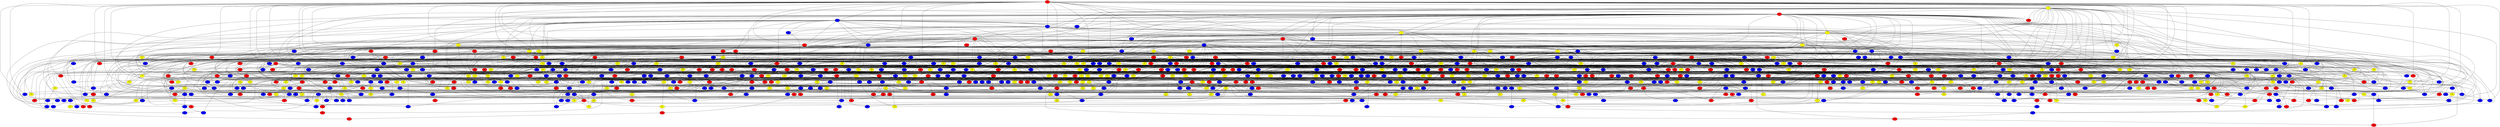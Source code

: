 graph {
0 [style = filled fillcolor = red];
1 [style = filled fillcolor = yellow];
2 [style = filled fillcolor = red];
3 [style = filled fillcolor = blue];
4 [style = filled fillcolor = blue];
5 [style = filled fillcolor = yellow];
6 [style = filled fillcolor = yellow];
7 [style = filled fillcolor = blue];
8 [style = filled fillcolor = red];
9 [style = filled fillcolor = red];
10 [style = filled fillcolor = red];
11 [style = filled fillcolor = blue];
12 [style = filled fillcolor = yellow];
13 [style = filled fillcolor = yellow];
14 [style = filled fillcolor = red];
15 [style = filled fillcolor = blue];
16 [style = filled fillcolor = blue];
17 [style = filled fillcolor = blue];
18 [style = filled fillcolor = yellow];
19 [style = filled fillcolor = yellow];
20 [style = filled fillcolor = red];
21 [style = filled fillcolor = yellow];
22 [style = filled fillcolor = yellow];
23 [style = filled fillcolor = red];
24 [style = filled fillcolor = blue];
25 [style = filled fillcolor = blue];
26 [style = filled fillcolor = red];
27 [style = filled fillcolor = blue];
28 [style = filled fillcolor = yellow];
29 [style = filled fillcolor = blue];
30 [style = filled fillcolor = blue];
31 [style = filled fillcolor = blue];
32 [style = filled fillcolor = red];
33 [style = filled fillcolor = yellow];
34 [style = filled fillcolor = red];
35 [style = filled fillcolor = blue];
36 [style = filled fillcolor = red];
37 [style = filled fillcolor = red];
38 [style = filled fillcolor = yellow];
39 [style = filled fillcolor = blue];
40 [style = filled fillcolor = red];
41 [style = filled fillcolor = blue];
42 [style = filled fillcolor = yellow];
43 [style = filled fillcolor = blue];
44 [style = filled fillcolor = yellow];
45 [style = filled fillcolor = red];
46 [style = filled fillcolor = yellow];
47 [style = filled fillcolor = red];
48 [style = filled fillcolor = blue];
49 [style = filled fillcolor = yellow];
50 [style = filled fillcolor = blue];
51 [style = filled fillcolor = blue];
52 [style = filled fillcolor = red];
53 [style = filled fillcolor = red];
54 [style = filled fillcolor = blue];
55 [style = filled fillcolor = red];
56 [style = filled fillcolor = blue];
57 [style = filled fillcolor = yellow];
58 [style = filled fillcolor = red];
59 [style = filled fillcolor = red];
60 [style = filled fillcolor = blue];
61 [style = filled fillcolor = blue];
62 [style = filled fillcolor = blue];
63 [style = filled fillcolor = red];
64 [style = filled fillcolor = blue];
65 [style = filled fillcolor = blue];
66 [style = filled fillcolor = blue];
67 [style = filled fillcolor = red];
68 [style = filled fillcolor = yellow];
69 [style = filled fillcolor = blue];
70 [style = filled fillcolor = yellow];
71 [style = filled fillcolor = red];
72 [style = filled fillcolor = blue];
73 [style = filled fillcolor = red];
74 [style = filled fillcolor = blue];
75 [style = filled fillcolor = yellow];
76 [style = filled fillcolor = blue];
77 [style = filled fillcolor = red];
78 [style = filled fillcolor = red];
79 [style = filled fillcolor = yellow];
80 [style = filled fillcolor = blue];
81 [style = filled fillcolor = yellow];
82 [style = filled fillcolor = red];
83 [style = filled fillcolor = blue];
84 [style = filled fillcolor = blue];
85 [style = filled fillcolor = yellow];
86 [style = filled fillcolor = blue];
87 [style = filled fillcolor = blue];
88 [style = filled fillcolor = yellow];
89 [style = filled fillcolor = blue];
90 [style = filled fillcolor = blue];
91 [style = filled fillcolor = red];
92 [style = filled fillcolor = blue];
93 [style = filled fillcolor = yellow];
94 [style = filled fillcolor = yellow];
95 [style = filled fillcolor = blue];
96 [style = filled fillcolor = blue];
97 [style = filled fillcolor = red];
98 [style = filled fillcolor = red];
99 [style = filled fillcolor = yellow];
100 [style = filled fillcolor = yellow];
101 [style = filled fillcolor = blue];
102 [style = filled fillcolor = red];
103 [style = filled fillcolor = red];
104 [style = filled fillcolor = blue];
105 [style = filled fillcolor = blue];
106 [style = filled fillcolor = yellow];
107 [style = filled fillcolor = red];
108 [style = filled fillcolor = red];
109 [style = filled fillcolor = yellow];
110 [style = filled fillcolor = yellow];
111 [style = filled fillcolor = red];
112 [style = filled fillcolor = yellow];
113 [style = filled fillcolor = yellow];
114 [style = filled fillcolor = red];
115 [style = filled fillcolor = red];
116 [style = filled fillcolor = blue];
117 [style = filled fillcolor = red];
118 [style = filled fillcolor = yellow];
119 [style = filled fillcolor = blue];
120 [style = filled fillcolor = yellow];
121 [style = filled fillcolor = red];
122 [style = filled fillcolor = yellow];
123 [style = filled fillcolor = red];
124 [style = filled fillcolor = red];
125 [style = filled fillcolor = red];
126 [style = filled fillcolor = red];
127 [style = filled fillcolor = red];
128 [style = filled fillcolor = yellow];
129 [style = filled fillcolor = blue];
130 [style = filled fillcolor = red];
131 [style = filled fillcolor = yellow];
132 [style = filled fillcolor = blue];
133 [style = filled fillcolor = blue];
134 [style = filled fillcolor = yellow];
135 [style = filled fillcolor = blue];
136 [style = filled fillcolor = blue];
137 [style = filled fillcolor = yellow];
138 [style = filled fillcolor = blue];
139 [style = filled fillcolor = yellow];
140 [style = filled fillcolor = blue];
141 [style = filled fillcolor = blue];
142 [style = filled fillcolor = blue];
143 [style = filled fillcolor = blue];
144 [style = filled fillcolor = yellow];
145 [style = filled fillcolor = red];
146 [style = filled fillcolor = blue];
147 [style = filled fillcolor = yellow];
148 [style = filled fillcolor = blue];
149 [style = filled fillcolor = red];
150 [style = filled fillcolor = red];
151 [style = filled fillcolor = yellow];
152 [style = filled fillcolor = yellow];
153 [style = filled fillcolor = red];
154 [style = filled fillcolor = red];
155 [style = filled fillcolor = yellow];
156 [style = filled fillcolor = blue];
157 [style = filled fillcolor = red];
158 [style = filled fillcolor = blue];
159 [style = filled fillcolor = blue];
160 [style = filled fillcolor = blue];
161 [style = filled fillcolor = yellow];
162 [style = filled fillcolor = blue];
163 [style = filled fillcolor = red];
164 [style = filled fillcolor = blue];
165 [style = filled fillcolor = red];
166 [style = filled fillcolor = blue];
167 [style = filled fillcolor = blue];
168 [style = filled fillcolor = blue];
169 [style = filled fillcolor = blue];
170 [style = filled fillcolor = blue];
171 [style = filled fillcolor = yellow];
172 [style = filled fillcolor = red];
173 [style = filled fillcolor = yellow];
174 [style = filled fillcolor = blue];
175 [style = filled fillcolor = blue];
176 [style = filled fillcolor = blue];
177 [style = filled fillcolor = blue];
178 [style = filled fillcolor = blue];
179 [style = filled fillcolor = blue];
180 [style = filled fillcolor = yellow];
181 [style = filled fillcolor = yellow];
182 [style = filled fillcolor = blue];
183 [style = filled fillcolor = yellow];
184 [style = filled fillcolor = blue];
185 [style = filled fillcolor = red];
186 [style = filled fillcolor = blue];
187 [style = filled fillcolor = red];
188 [style = filled fillcolor = blue];
189 [style = filled fillcolor = red];
190 [style = filled fillcolor = yellow];
191 [style = filled fillcolor = blue];
192 [style = filled fillcolor = blue];
193 [style = filled fillcolor = yellow];
194 [style = filled fillcolor = red];
195 [style = filled fillcolor = yellow];
196 [style = filled fillcolor = yellow];
197 [style = filled fillcolor = blue];
198 [style = filled fillcolor = red];
199 [style = filled fillcolor = red];
200 [style = filled fillcolor = blue];
201 [style = filled fillcolor = red];
202 [style = filled fillcolor = blue];
203 [style = filled fillcolor = yellow];
204 [style = filled fillcolor = red];
205 [style = filled fillcolor = red];
206 [style = filled fillcolor = yellow];
207 [style = filled fillcolor = blue];
208 [style = filled fillcolor = blue];
209 [style = filled fillcolor = yellow];
210 [style = filled fillcolor = blue];
211 [style = filled fillcolor = red];
212 [style = filled fillcolor = red];
213 [style = filled fillcolor = yellow];
214 [style = filled fillcolor = blue];
215 [style = filled fillcolor = yellow];
216 [style = filled fillcolor = blue];
217 [style = filled fillcolor = red];
218 [style = filled fillcolor = blue];
219 [style = filled fillcolor = blue];
220 [style = filled fillcolor = yellow];
221 [style = filled fillcolor = yellow];
222 [style = filled fillcolor = yellow];
223 [style = filled fillcolor = blue];
224 [style = filled fillcolor = blue];
225 [style = filled fillcolor = red];
226 [style = filled fillcolor = blue];
227 [style = filled fillcolor = red];
228 [style = filled fillcolor = blue];
229 [style = filled fillcolor = red];
230 [style = filled fillcolor = yellow];
231 [style = filled fillcolor = yellow];
232 [style = filled fillcolor = blue];
233 [style = filled fillcolor = yellow];
234 [style = filled fillcolor = red];
235 [style = filled fillcolor = red];
236 [style = filled fillcolor = blue];
237 [style = filled fillcolor = yellow];
238 [style = filled fillcolor = blue];
239 [style = filled fillcolor = red];
240 [style = filled fillcolor = red];
241 [style = filled fillcolor = red];
242 [style = filled fillcolor = yellow];
243 [style = filled fillcolor = yellow];
244 [style = filled fillcolor = red];
245 [style = filled fillcolor = blue];
246 [style = filled fillcolor = red];
247 [style = filled fillcolor = yellow];
248 [style = filled fillcolor = yellow];
249 [style = filled fillcolor = red];
250 [style = filled fillcolor = yellow];
251 [style = filled fillcolor = red];
252 [style = filled fillcolor = red];
253 [style = filled fillcolor = blue];
254 [style = filled fillcolor = red];
255 [style = filled fillcolor = blue];
256 [style = filled fillcolor = blue];
257 [style = filled fillcolor = yellow];
258 [style = filled fillcolor = blue];
259 [style = filled fillcolor = blue];
260 [style = filled fillcolor = red];
261 [style = filled fillcolor = yellow];
262 [style = filled fillcolor = blue];
263 [style = filled fillcolor = yellow];
264 [style = filled fillcolor = blue];
265 [style = filled fillcolor = blue];
266 [style = filled fillcolor = red];
267 [style = filled fillcolor = blue];
268 [style = filled fillcolor = blue];
269 [style = filled fillcolor = blue];
270 [style = filled fillcolor = blue];
271 [style = filled fillcolor = blue];
272 [style = filled fillcolor = blue];
273 [style = filled fillcolor = blue];
274 [style = filled fillcolor = blue];
275 [style = filled fillcolor = blue];
276 [style = filled fillcolor = blue];
277 [style = filled fillcolor = red];
278 [style = filled fillcolor = red];
279 [style = filled fillcolor = blue];
280 [style = filled fillcolor = yellow];
281 [style = filled fillcolor = blue];
282 [style = filled fillcolor = red];
283 [style = filled fillcolor = yellow];
284 [style = filled fillcolor = yellow];
285 [style = filled fillcolor = red];
286 [style = filled fillcolor = blue];
287 [style = filled fillcolor = red];
288 [style = filled fillcolor = yellow];
289 [style = filled fillcolor = yellow];
290 [style = filled fillcolor = blue];
291 [style = filled fillcolor = blue];
292 [style = filled fillcolor = yellow];
293 [style = filled fillcolor = blue];
294 [style = filled fillcolor = yellow];
295 [style = filled fillcolor = blue];
296 [style = filled fillcolor = blue];
297 [style = filled fillcolor = blue];
298 [style = filled fillcolor = red];
299 [style = filled fillcolor = red];
300 [style = filled fillcolor = yellow];
301 [style = filled fillcolor = blue];
302 [style = filled fillcolor = yellow];
303 [style = filled fillcolor = red];
304 [style = filled fillcolor = red];
305 [style = filled fillcolor = red];
306 [style = filled fillcolor = yellow];
307 [style = filled fillcolor = yellow];
308 [style = filled fillcolor = red];
309 [style = filled fillcolor = blue];
310 [style = filled fillcolor = blue];
311 [style = filled fillcolor = red];
312 [style = filled fillcolor = yellow];
313 [style = filled fillcolor = blue];
314 [style = filled fillcolor = yellow];
315 [style = filled fillcolor = blue];
316 [style = filled fillcolor = blue];
317 [style = filled fillcolor = blue];
318 [style = filled fillcolor = blue];
319 [style = filled fillcolor = blue];
320 [style = filled fillcolor = blue];
321 [style = filled fillcolor = blue];
322 [style = filled fillcolor = red];
323 [style = filled fillcolor = yellow];
324 [style = filled fillcolor = yellow];
325 [style = filled fillcolor = red];
326 [style = filled fillcolor = red];
327 [style = filled fillcolor = yellow];
328 [style = filled fillcolor = blue];
329 [style = filled fillcolor = red];
330 [style = filled fillcolor = blue];
331 [style = filled fillcolor = blue];
332 [style = filled fillcolor = blue];
333 [style = filled fillcolor = red];
334 [style = filled fillcolor = blue];
335 [style = filled fillcolor = red];
336 [style = filled fillcolor = yellow];
337 [style = filled fillcolor = blue];
338 [style = filled fillcolor = red];
339 [style = filled fillcolor = blue];
340 [style = filled fillcolor = red];
341 [style = filled fillcolor = blue];
342 [style = filled fillcolor = red];
343 [style = filled fillcolor = blue];
344 [style = filled fillcolor = red];
345 [style = filled fillcolor = blue];
346 [style = filled fillcolor = yellow];
347 [style = filled fillcolor = red];
348 [style = filled fillcolor = blue];
349 [style = filled fillcolor = red];
350 [style = filled fillcolor = yellow];
351 [style = filled fillcolor = blue];
352 [style = filled fillcolor = yellow];
353 [style = filled fillcolor = blue];
354 [style = filled fillcolor = blue];
355 [style = filled fillcolor = blue];
356 [style = filled fillcolor = blue];
357 [style = filled fillcolor = yellow];
358 [style = filled fillcolor = blue];
359 [style = filled fillcolor = yellow];
360 [style = filled fillcolor = blue];
361 [style = filled fillcolor = yellow];
362 [style = filled fillcolor = blue];
363 [style = filled fillcolor = blue];
364 [style = filled fillcolor = blue];
365 [style = filled fillcolor = blue];
366 [style = filled fillcolor = blue];
367 [style = filled fillcolor = blue];
368 [style = filled fillcolor = yellow];
369 [style = filled fillcolor = yellow];
370 [style = filled fillcolor = blue];
371 [style = filled fillcolor = blue];
372 [style = filled fillcolor = yellow];
373 [style = filled fillcolor = blue];
374 [style = filled fillcolor = blue];
375 [style = filled fillcolor = yellow];
376 [style = filled fillcolor = blue];
377 [style = filled fillcolor = blue];
378 [style = filled fillcolor = blue];
379 [style = filled fillcolor = blue];
380 [style = filled fillcolor = red];
381 [style = filled fillcolor = blue];
382 [style = filled fillcolor = blue];
383 [style = filled fillcolor = yellow];
384 [style = filled fillcolor = yellow];
385 [style = filled fillcolor = red];
386 [style = filled fillcolor = blue];
387 [style = filled fillcolor = yellow];
388 [style = filled fillcolor = blue];
389 [style = filled fillcolor = blue];
390 [style = filled fillcolor = red];
391 [style = filled fillcolor = blue];
392 [style = filled fillcolor = yellow];
393 [style = filled fillcolor = blue];
394 [style = filled fillcolor = yellow];
395 [style = filled fillcolor = red];
396 [style = filled fillcolor = yellow];
397 [style = filled fillcolor = yellow];
398 [style = filled fillcolor = yellow];
399 [style = filled fillcolor = yellow];
400 [style = filled fillcolor = blue];
401 [style = filled fillcolor = blue];
402 [style = filled fillcolor = blue];
403 [style = filled fillcolor = yellow];
404 [style = filled fillcolor = yellow];
405 [style = filled fillcolor = blue];
406 [style = filled fillcolor = blue];
407 [style = filled fillcolor = yellow];
408 [style = filled fillcolor = red];
409 [style = filled fillcolor = blue];
410 [style = filled fillcolor = blue];
411 [style = filled fillcolor = blue];
412 [style = filled fillcolor = blue];
413 [style = filled fillcolor = yellow];
414 [style = filled fillcolor = yellow];
415 [style = filled fillcolor = blue];
416 [style = filled fillcolor = yellow];
417 [style = filled fillcolor = red];
418 [style = filled fillcolor = red];
419 [style = filled fillcolor = yellow];
420 [style = filled fillcolor = yellow];
421 [style = filled fillcolor = blue];
422 [style = filled fillcolor = red];
423 [style = filled fillcolor = yellow];
424 [style = filled fillcolor = blue];
425 [style = filled fillcolor = blue];
426 [style = filled fillcolor = red];
427 [style = filled fillcolor = red];
428 [style = filled fillcolor = yellow];
429 [style = filled fillcolor = yellow];
430 [style = filled fillcolor = red];
431 [style = filled fillcolor = red];
432 [style = filled fillcolor = blue];
433 [style = filled fillcolor = yellow];
434 [style = filled fillcolor = blue];
435 [style = filled fillcolor = yellow];
436 [style = filled fillcolor = yellow];
437 [style = filled fillcolor = blue];
438 [style = filled fillcolor = blue];
439 [style = filled fillcolor = blue];
440 [style = filled fillcolor = blue];
441 [style = filled fillcolor = red];
442 [style = filled fillcolor = blue];
443 [style = filled fillcolor = red];
444 [style = filled fillcolor = blue];
445 [style = filled fillcolor = blue];
446 [style = filled fillcolor = red];
447 [style = filled fillcolor = blue];
448 [style = filled fillcolor = blue];
449 [style = filled fillcolor = yellow];
450 [style = filled fillcolor = blue];
451 [style = filled fillcolor = red];
452 [style = filled fillcolor = blue];
453 [style = filled fillcolor = yellow];
454 [style = filled fillcolor = blue];
455 [style = filled fillcolor = blue];
456 [style = filled fillcolor = blue];
457 [style = filled fillcolor = yellow];
458 [style = filled fillcolor = yellow];
459 [style = filled fillcolor = blue];
460 [style = filled fillcolor = yellow];
461 [style = filled fillcolor = blue];
462 [style = filled fillcolor = blue];
463 [style = filled fillcolor = red];
464 [style = filled fillcolor = blue];
465 [style = filled fillcolor = blue];
466 [style = filled fillcolor = blue];
467 [style = filled fillcolor = blue];
468 [style = filled fillcolor = blue];
469 [style = filled fillcolor = blue];
470 [style = filled fillcolor = red];
471 [style = filled fillcolor = yellow];
472 [style = filled fillcolor = blue];
473 [style = filled fillcolor = yellow];
474 [style = filled fillcolor = blue];
475 [style = filled fillcolor = red];
476 [style = filled fillcolor = red];
477 [style = filled fillcolor = blue];
478 [style = filled fillcolor = yellow];
479 [style = filled fillcolor = red];
480 [style = filled fillcolor = red];
481 [style = filled fillcolor = red];
482 [style = filled fillcolor = blue];
483 [style = filled fillcolor = blue];
484 [style = filled fillcolor = blue];
485 [style = filled fillcolor = red];
486 [style = filled fillcolor = blue];
487 [style = filled fillcolor = red];
488 [style = filled fillcolor = blue];
489 [style = filled fillcolor = blue];
490 [style = filled fillcolor = red];
491 [style = filled fillcolor = yellow];
492 [style = filled fillcolor = blue];
493 [style = filled fillcolor = yellow];
494 [style = filled fillcolor = yellow];
495 [style = filled fillcolor = blue];
496 [style = filled fillcolor = yellow];
497 [style = filled fillcolor = blue];
498 [style = filled fillcolor = blue];
499 [style = filled fillcolor = blue];
500 [style = filled fillcolor = red];
501 [style = filled fillcolor = blue];
502 [style = filled fillcolor = blue];
503 [style = filled fillcolor = blue];
504 [style = filled fillcolor = yellow];
505 [style = filled fillcolor = red];
506 [style = filled fillcolor = blue];
507 [style = filled fillcolor = yellow];
508 [style = filled fillcolor = blue];
509 [style = filled fillcolor = blue];
510 [style = filled fillcolor = red];
511 [style = filled fillcolor = yellow];
512 [style = filled fillcolor = red];
513 [style = filled fillcolor = yellow];
514 [style = filled fillcolor = blue];
515 [style = filled fillcolor = red];
516 [style = filled fillcolor = yellow];
517 [style = filled fillcolor = blue];
518 [style = filled fillcolor = yellow];
519 [style = filled fillcolor = red];
520 [style = filled fillcolor = red];
521 [style = filled fillcolor = blue];
522 [style = filled fillcolor = yellow];
523 [style = filled fillcolor = red];
524 [style = filled fillcolor = blue];
525 [style = filled fillcolor = yellow];
526 [style = filled fillcolor = red];
527 [style = filled fillcolor = blue];
528 [style = filled fillcolor = red];
529 [style = filled fillcolor = blue];
530 [style = filled fillcolor = yellow];
531 [style = filled fillcolor = red];
532 [style = filled fillcolor = red];
533 [style = filled fillcolor = yellow];
534 [style = filled fillcolor = blue];
535 [style = filled fillcolor = yellow];
536 [style = filled fillcolor = red];
537 [style = filled fillcolor = blue];
538 [style = filled fillcolor = blue];
539 [style = filled fillcolor = yellow];
540 [style = filled fillcolor = blue];
541 [style = filled fillcolor = red];
542 [style = filled fillcolor = yellow];
543 [style = filled fillcolor = blue];
544 [style = filled fillcolor = red];
545 [style = filled fillcolor = blue];
546 [style = filled fillcolor = blue];
547 [style = filled fillcolor = yellow];
548 [style = filled fillcolor = red];
549 [style = filled fillcolor = blue];
550 [style = filled fillcolor = blue];
551 [style = filled fillcolor = blue];
552 [style = filled fillcolor = blue];
553 [style = filled fillcolor = yellow];
554 [style = filled fillcolor = blue];
555 [style = filled fillcolor = yellow];
556 [style = filled fillcolor = blue];
557 [style = filled fillcolor = yellow];
558 [style = filled fillcolor = blue];
559 [style = filled fillcolor = blue];
560 [style = filled fillcolor = red];
561 [style = filled fillcolor = yellow];
562 [style = filled fillcolor = blue];
563 [style = filled fillcolor = red];
564 [style = filled fillcolor = yellow];
565 [style = filled fillcolor = red];
566 [style = filled fillcolor = red];
567 [style = filled fillcolor = yellow];
568 [style = filled fillcolor = red];
569 [style = filled fillcolor = blue];
570 [style = filled fillcolor = red];
571 [style = filled fillcolor = yellow];
572 [style = filled fillcolor = blue];
573 [style = filled fillcolor = red];
574 [style = filled fillcolor = red];
575 [style = filled fillcolor = red];
576 [style = filled fillcolor = yellow];
577 [style = filled fillcolor = yellow];
578 [style = filled fillcolor = red];
579 [style = filled fillcolor = blue];
580 [style = filled fillcolor = blue];
581 [style = filled fillcolor = blue];
582 [style = filled fillcolor = blue];
583 [style = filled fillcolor = yellow];
584 [style = filled fillcolor = red];
585 [style = filled fillcolor = yellow];
586 [style = filled fillcolor = yellow];
587 [style = filled fillcolor = blue];
588 [style = filled fillcolor = blue];
589 [style = filled fillcolor = red];
590 [style = filled fillcolor = red];
591 [style = filled fillcolor = blue];
592 [style = filled fillcolor = yellow];
593 [style = filled fillcolor = red];
594 [style = filled fillcolor = red];
595 [style = filled fillcolor = yellow];
596 [style = filled fillcolor = red];
597 [style = filled fillcolor = blue];
598 [style = filled fillcolor = blue];
599 [style = filled fillcolor = red];
600 [style = filled fillcolor = blue];
601 [style = filled fillcolor = yellow];
602 [style = filled fillcolor = blue];
603 [style = filled fillcolor = red];
604 [style = filled fillcolor = blue];
605 [style = filled fillcolor = yellow];
606 [style = filled fillcolor = red];
607 [style = filled fillcolor = blue];
608 [style = filled fillcolor = red];
609 [style = filled fillcolor = red];
610 [style = filled fillcolor = blue];
611 [style = filled fillcolor = yellow];
612 [style = filled fillcolor = blue];
613 [style = filled fillcolor = blue];
614 [style = filled fillcolor = red];
615 [style = filled fillcolor = blue];
616 [style = filled fillcolor = yellow];
617 [style = filled fillcolor = blue];
618 [style = filled fillcolor = blue];
619 [style = filled fillcolor = yellow];
620 [style = filled fillcolor = blue];
621 [style = filled fillcolor = blue];
622 [style = filled fillcolor = blue];
623 [style = filled fillcolor = blue];
624 [style = filled fillcolor = blue];
625 [style = filled fillcolor = yellow];
626 [style = filled fillcolor = yellow];
627 [style = filled fillcolor = blue];
628 [style = filled fillcolor = blue];
629 [style = filled fillcolor = blue];
630 [style = filled fillcolor = red];
631 [style = filled fillcolor = blue];
632 [style = filled fillcolor = blue];
633 [style = filled fillcolor = yellow];
634 [style = filled fillcolor = blue];
635 [style = filled fillcolor = blue];
636 [style = filled fillcolor = yellow];
637 [style = filled fillcolor = red];
638 [style = filled fillcolor = blue];
639 [style = filled fillcolor = yellow];
640 [style = filled fillcolor = red];
641 [style = filled fillcolor = blue];
642 [style = filled fillcolor = yellow];
643 [style = filled fillcolor = blue];
644 [style = filled fillcolor = blue];
645 [style = filled fillcolor = blue];
646 [style = filled fillcolor = red];
647 [style = filled fillcolor = blue];
648 [style = filled fillcolor = red];
649 [style = filled fillcolor = yellow];
650 [style = filled fillcolor = blue];
651 [style = filled fillcolor = blue];
652 [style = filled fillcolor = yellow];
653 [style = filled fillcolor = blue];
654 [style = filled fillcolor = red];
655 [style = filled fillcolor = yellow];
656 [style = filled fillcolor = yellow];
657 [style = filled fillcolor = yellow];
658 [style = filled fillcolor = yellow];
659 [style = filled fillcolor = yellow];
660 [style = filled fillcolor = blue];
661 [style = filled fillcolor = red];
662 [style = filled fillcolor = blue];
663 [style = filled fillcolor = yellow];
664 [style = filled fillcolor = red];
665 [style = filled fillcolor = blue];
666 [style = filled fillcolor = red];
667 [style = filled fillcolor = yellow];
668 [style = filled fillcolor = yellow];
669 [style = filled fillcolor = red];
670 [style = filled fillcolor = red];
671 [style = filled fillcolor = blue];
672 [style = filled fillcolor = red];
673 [style = filled fillcolor = yellow];
674 [style = filled fillcolor = yellow];
675 [style = filled fillcolor = red];
676 [style = filled fillcolor = yellow];
677 [style = filled fillcolor = yellow];
678 [style = filled fillcolor = red];
679 [style = filled fillcolor = red];
680 [style = filled fillcolor = red];
681 [style = filled fillcolor = blue];
682 [style = filled fillcolor = red];
683 [style = filled fillcolor = blue];
684 [style = filled fillcolor = blue];
685 [style = filled fillcolor = blue];
686 [style = filled fillcolor = blue];
687 [style = filled fillcolor = yellow];
688 [style = filled fillcolor = red];
689 [style = filled fillcolor = yellow];
690 [style = filled fillcolor = yellow];
691 [style = filled fillcolor = yellow];
692 [style = filled fillcolor = red];
693 [style = filled fillcolor = blue];
694 [style = filled fillcolor = yellow];
695 [style = filled fillcolor = red];
696 [style = filled fillcolor = blue];
697 [style = filled fillcolor = yellow];
698 [style = filled fillcolor = yellow];
699 [style = filled fillcolor = red];
700 [style = filled fillcolor = blue];
701 [style = filled fillcolor = yellow];
702 [style = filled fillcolor = red];
703 [style = filled fillcolor = red];
704 [style = filled fillcolor = blue];
705 [style = filled fillcolor = red];
706 [style = filled fillcolor = blue];
707 [style = filled fillcolor = blue];
708 [style = filled fillcolor = yellow];
709 [style = filled fillcolor = yellow];
710 [style = filled fillcolor = blue];
711 [style = filled fillcolor = red];
712 [style = filled fillcolor = red];
713 [style = filled fillcolor = blue];
714 [style = filled fillcolor = blue];
715 [style = filled fillcolor = yellow];
716 [style = filled fillcolor = blue];
717 [style = filled fillcolor = blue];
718 [style = filled fillcolor = blue];
719 [style = filled fillcolor = blue];
720 [style = filled fillcolor = blue];
721 [style = filled fillcolor = blue];
722 [style = filled fillcolor = red];
723 [style = filled fillcolor = blue];
724 [style = filled fillcolor = blue];
725 [style = filled fillcolor = blue];
726 [style = filled fillcolor = yellow];
727 [style = filled fillcolor = red];
728 [style = filled fillcolor = blue];
729 [style = filled fillcolor = blue];
730 [style = filled fillcolor = red];
731 [style = filled fillcolor = blue];
732 [style = filled fillcolor = red];
733 [style = filled fillcolor = blue];
734 [style = filled fillcolor = blue];
735 [style = filled fillcolor = yellow];
736 [style = filled fillcolor = yellow];
737 [style = filled fillcolor = red];
738 [style = filled fillcolor = red];
739 [style = filled fillcolor = red];
740 [style = filled fillcolor = blue];
741 [style = filled fillcolor = blue];
742 [style = filled fillcolor = red];
743 [style = filled fillcolor = yellow];
744 [style = filled fillcolor = red];
745 [style = filled fillcolor = red];
746 [style = filled fillcolor = yellow];
747 [style = filled fillcolor = yellow];
748 [style = filled fillcolor = yellow];
749 [style = filled fillcolor = yellow];
750 [style = filled fillcolor = blue];
751 [style = filled fillcolor = yellow];
752 [style = filled fillcolor = blue];
753 [style = filled fillcolor = yellow];
754 [style = filled fillcolor = blue];
755 [style = filled fillcolor = red];
756 [style = filled fillcolor = red];
757 [style = filled fillcolor = yellow];
758 [style = filled fillcolor = blue];
759 [style = filled fillcolor = yellow];
760 [style = filled fillcolor = yellow];
761 [style = filled fillcolor = blue];
762 [style = filled fillcolor = yellow];
763 [style = filled fillcolor = blue];
764 [style = filled fillcolor = blue];
765 [style = filled fillcolor = blue];
766 [style = filled fillcolor = blue];
767 [style = filled fillcolor = yellow];
768 [style = filled fillcolor = blue];
769 [style = filled fillcolor = red];
770 [style = filled fillcolor = red];
771 [style = filled fillcolor = blue];
772 [style = filled fillcolor = red];
773 [style = filled fillcolor = red];
774 [style = filled fillcolor = blue];
775 [style = filled fillcolor = yellow];
776 [style = filled fillcolor = yellow];
777 [style = filled fillcolor = blue];
778 [style = filled fillcolor = blue];
779 [style = filled fillcolor = blue];
780 [style = filled fillcolor = yellow];
781 [style = filled fillcolor = red];
782 [style = filled fillcolor = red];
783 [style = filled fillcolor = yellow];
784 [style = filled fillcolor = blue];
785 [style = filled fillcolor = blue];
786 [style = filled fillcolor = yellow];
787 [style = filled fillcolor = blue];
788 [style = filled fillcolor = yellow];
789 [style = filled fillcolor = red];
790 [style = filled fillcolor = blue];
791 [style = filled fillcolor = red];
792 [style = filled fillcolor = yellow];
793 [style = filled fillcolor = yellow];
794 [style = filled fillcolor = red];
795 [style = filled fillcolor = red];
796 [style = filled fillcolor = yellow];
797 [style = filled fillcolor = yellow];
798 [style = filled fillcolor = blue];
799 [style = filled fillcolor = red];
800 [style = filled fillcolor = red];
801 [style = filled fillcolor = blue];
802 [style = filled fillcolor = blue];
803 [style = filled fillcolor = blue];
804 [style = filled fillcolor = yellow];
805 [style = filled fillcolor = blue];
806 [style = filled fillcolor = blue];
807 [style = filled fillcolor = blue];
808 [style = filled fillcolor = blue];
809 [style = filled fillcolor = blue];
810 [style = filled fillcolor = blue];
811 [style = filled fillcolor = blue];
812 [style = filled fillcolor = yellow];
813 [style = filled fillcolor = blue];
814 [style = filled fillcolor = yellow];
815 [style = filled fillcolor = red];
816 [style = filled fillcolor = blue];
817 [style = filled fillcolor = blue];
818 [style = filled fillcolor = red];
819 [style = filled fillcolor = red];
820 [style = filled fillcolor = blue];
821 [style = filled fillcolor = red];
822 [style = filled fillcolor = red];
823 [style = filled fillcolor = blue];
824 [style = filled fillcolor = red];
825 [style = filled fillcolor = blue];
826 [style = filled fillcolor = blue];
827 [style = filled fillcolor = blue];
828 [style = filled fillcolor = red];
829 [style = filled fillcolor = yellow];
830 [style = filled fillcolor = red];
831 [style = filled fillcolor = blue];
832 [style = filled fillcolor = yellow];
833 [style = filled fillcolor = yellow];
834 [style = filled fillcolor = blue];
835 [style = filled fillcolor = blue];
836 [style = filled fillcolor = red];
837 [style = filled fillcolor = blue];
838 [style = filled fillcolor = blue];
839 [style = filled fillcolor = red];
840 [style = filled fillcolor = red];
841 [style = filled fillcolor = yellow];
842 [style = filled fillcolor = red];
843 [style = filled fillcolor = red];
844 [style = filled fillcolor = blue];
845 [style = filled fillcolor = blue];
846 [style = filled fillcolor = yellow];
847 [style = filled fillcolor = blue];
848 [style = filled fillcolor = blue];
849 [style = filled fillcolor = blue];
0 -- 4;
0 -- 9;
0 -- 14;
0 -- 18;
0 -- 35;
0 -- 42;
0 -- 49;
0 -- 53;
0 -- 55;
0 -- 73;
0 -- 82;
0 -- 83;
0 -- 87;
0 -- 91;
0 -- 131;
0 -- 134;
0 -- 168;
0 -- 176;
0 -- 222;
0 -- 226;
0 -- 249;
0 -- 261;
0 -- 283;
0 -- 316;
0 -- 323;
0 -- 415;
0 -- 456;
0 -- 471;
0 -- 501;
0 -- 541;
0 -- 578;
0 -- 607;
0 -- 625;
0 -- 709;
0 -- 731;
0 -- 3;
0 -- 2;
0 -- 1;
0 -- 762;
0 -- 773;
0 -- 793;
0 -- 835;
0 -- 845;
1 -- 2;
1 -- 6;
1 -- 7;
1 -- 13;
1 -- 15;
1 -- 39;
1 -- 58;
1 -- 88;
1 -- 89;
1 -- 93;
1 -- 103;
1 -- 115;
1 -- 121;
1 -- 143;
1 -- 199;
1 -- 238;
1 -- 244;
1 -- 296;
1 -- 304;
1 -- 328;
1 -- 370;
1 -- 401;
1 -- 436;
1 -- 534;
1 -- 540;
1 -- 595;
1 -- 615;
1 -- 646;
1 -- 666;
1 -- 795;
1 -- 831;
2 -- 3;
2 -- 4;
2 -- 5;
2 -- 6;
2 -- 13;
2 -- 19;
2 -- 23;
2 -- 25;
2 -- 30;
2 -- 38;
2 -- 44;
2 -- 46;
2 -- 48;
2 -- 55;
2 -- 62;
2 -- 70;
2 -- 72;
2 -- 78;
2 -- 92;
2 -- 96;
2 -- 98;
2 -- 118;
2 -- 134;
2 -- 147;
2 -- 158;
2 -- 160;
2 -- 164;
2 -- 224;
2 -- 254;
2 -- 262;
2 -- 269;
2 -- 272;
2 -- 280;
2 -- 298;
2 -- 330;
2 -- 356;
2 -- 446;
2 -- 473;
2 -- 489;
2 -- 532;
2 -- 538;
2 -- 539;
2 -- 586;
2 -- 666;
2 -- 671;
2 -- 729;
2 -- 791;
2 -- 806;
2 -- 817;
2 -- 822;
3 -- 4;
3 -- 8;
3 -- 9;
3 -- 14;
3 -- 16;
3 -- 22;
3 -- 28;
3 -- 102;
3 -- 144;
3 -- 167;
3 -- 213;
3 -- 244;
3 -- 320;
3 -- 333;
3 -- 364;
3 -- 547;
3 -- 553;
3 -- 634;
3 -- 654;
3 -- 678;
3 -- 685;
3 -- 786;
3 -- 814;
3 -- 834;
3 -- 846;
4 -- 5;
4 -- 8;
4 -- 9;
4 -- 10;
4 -- 20;
4 -- 82;
4 -- 167;
4 -- 289;
4 -- 295;
4 -- 370;
4 -- 482;
4 -- 704;
4 -- 742;
5 -- 10;
5 -- 15;
5 -- 21;
5 -- 23;
5 -- 31;
5 -- 40;
5 -- 88;
5 -- 125;
5 -- 161;
5 -- 276;
5 -- 350;
5 -- 397;
5 -- 455;
5 -- 499;
5 -- 817;
6 -- 7;
6 -- 8;
6 -- 12;
6 -- 17;
6 -- 19;
6 -- 25;
6 -- 28;
6 -- 99;
6 -- 138;
6 -- 143;
6 -- 151;
6 -- 200;
6 -- 209;
6 -- 228;
6 -- 234;
6 -- 239;
6 -- 292;
6 -- 418;
6 -- 540;
6 -- 609;
6 -- 639;
6 -- 672;
6 -- 790;
6 -- 829;
7 -- 26;
7 -- 95;
7 -- 114;
7 -- 178;
7 -- 361;
7 -- 376;
7 -- 487;
7 -- 560;
7 -- 578;
7 -- 708;
8 -- 11;
8 -- 16;
8 -- 29;
8 -- 31;
8 -- 34;
8 -- 38;
8 -- 43;
8 -- 79;
8 -- 80;
8 -- 86;
8 -- 87;
8 -- 118;
8 -- 126;
8 -- 129;
8 -- 136;
8 -- 139;
8 -- 163;
8 -- 176;
8 -- 183;
8 -- 217;
8 -- 277;
8 -- 324;
8 -- 476;
8 -- 491;
8 -- 620;
8 -- 712;
8 -- 713;
8 -- 754;
9 -- 12;
9 -- 96;
9 -- 101;
9 -- 107;
9 -- 125;
9 -- 133;
9 -- 179;
9 -- 191;
9 -- 238;
9 -- 270;
9 -- 299;
9 -- 339;
9 -- 529;
9 -- 542;
9 -- 548;
9 -- 552;
9 -- 670;
9 -- 783;
10 -- 11;
10 -- 27;
10 -- 42;
10 -- 97;
10 -- 99;
10 -- 123;
10 -- 134;
10 -- 174;
10 -- 225;
10 -- 230;
10 -- 304;
10 -- 308;
10 -- 332;
10 -- 342;
10 -- 433;
10 -- 446;
10 -- 466;
10 -- 647;
10 -- 769;
11 -- 12;
11 -- 15;
11 -- 17;
11 -- 18;
11 -- 19;
11 -- 20;
11 -- 21;
11 -- 35;
11 -- 36;
11 -- 47;
11 -- 52;
11 -- 54;
11 -- 66;
11 -- 68;
11 -- 74;
11 -- 93;
11 -- 111;
11 -- 137;
11 -- 140;
11 -- 159;
11 -- 182;
11 -- 193;
11 -- 229;
11 -- 245;
11 -- 258;
11 -- 289;
11 -- 305;
11 -- 317;
11 -- 319;
11 -- 325;
11 -- 335;
11 -- 378;
11 -- 389;
11 -- 393;
11 -- 424;
11 -- 534;
11 -- 560;
11 -- 568;
11 -- 600;
11 -- 602;
11 -- 613;
11 -- 635;
11 -- 655;
11 -- 703;
11 -- 718;
11 -- 720;
11 -- 723;
11 -- 782;
11 -- 807;
12 -- 24;
12 -- 48;
12 -- 50;
12 -- 56;
12 -- 61;
12 -- 63;
12 -- 124;
12 -- 177;
12 -- 181;
12 -- 212;
12 -- 222;
12 -- 284;
12 -- 305;
12 -- 320;
12 -- 326;
12 -- 415;
12 -- 471;
12 -- 599;
12 -- 609;
12 -- 785;
13 -- 30;
13 -- 37;
13 -- 38;
13 -- 74;
13 -- 112;
13 -- 115;
13 -- 119;
13 -- 128;
13 -- 206;
13 -- 241;
13 -- 246;
13 -- 328;
13 -- 339;
13 -- 358;
13 -- 567;
13 -- 593;
13 -- 601;
14 -- 24;
14 -- 29;
14 -- 30;
14 -- 33;
14 -- 46;
14 -- 61;
14 -- 113;
14 -- 194;
14 -- 251;
14 -- 253;
14 -- 256;
14 -- 270;
14 -- 416;
14 -- 508;
14 -- 572;
14 -- 621;
14 -- 647;
14 -- 713;
14 -- 784;
14 -- 791;
14 -- 838;
15 -- 27;
15 -- 152;
15 -- 198;
15 -- 307;
15 -- 349;
15 -- 479;
15 -- 601;
15 -- 661;
15 -- 702;
16 -- 28;
16 -- 33;
16 -- 43;
16 -- 63;
16 -- 70;
16 -- 183;
16 -- 219;
16 -- 279;
16 -- 479;
16 -- 719;
16 -- 792;
17 -- 23;
17 -- 58;
17 -- 61;
17 -- 78;
17 -- 81;
17 -- 145;
17 -- 146;
17 -- 156;
17 -- 239;
17 -- 267;
17 -- 294;
17 -- 319;
17 -- 405;
17 -- 478;
17 -- 690;
17 -- 720;
17 -- 781;
18 -- 26;
18 -- 116;
18 -- 173;
18 -- 254;
18 -- 353;
18 -- 526;
18 -- 708;
18 -- 764;
19 -- 32;
19 -- 33;
19 -- 41;
19 -- 71;
19 -- 91;
19 -- 109;
19 -- 112;
19 -- 117;
19 -- 124;
19 -- 192;
19 -- 219;
19 -- 338;
19 -- 428;
19 -- 432;
19 -- 446;
19 -- 501;
19 -- 528;
19 -- 552;
19 -- 590;
19 -- 631;
19 -- 667;
19 -- 765;
19 -- 769;
20 -- 188;
20 -- 293;
20 -- 296;
20 -- 459;
20 -- 544;
20 -- 630;
21 -- 37;
21 -- 44;
21 -- 54;
21 -- 71;
21 -- 321;
21 -- 349;
21 -- 485;
21 -- 573;
21 -- 716;
21 -- 734;
21 -- 763;
22 -- 26;
22 -- 67;
22 -- 75;
22 -- 256;
22 -- 308;
22 -- 452;
22 -- 504;
22 -- 805;
23 -- 32;
23 -- 57;
23 -- 89;
23 -- 113;
23 -- 138;
23 -- 153;
23 -- 160;
23 -- 190;
23 -- 226;
23 -- 247;
23 -- 350;
23 -- 360;
23 -- 465;
23 -- 489;
23 -- 589;
23 -- 597;
23 -- 640;
23 -- 735;
24 -- 57;
24 -- 286;
24 -- 357;
24 -- 378;
24 -- 426;
24 -- 665;
24 -- 730;
25 -- 39;
25 -- 51;
25 -- 72;
25 -- 90;
25 -- 116;
25 -- 164;
25 -- 220;
25 -- 286;
25 -- 336;
25 -- 463;
25 -- 603;
25 -- 834;
26 -- 47;
26 -- 50;
26 -- 70;
26 -- 93;
26 -- 171;
26 -- 201;
26 -- 257;
26 -- 352;
26 -- 369;
26 -- 422;
26 -- 487;
26 -- 559;
26 -- 629;
26 -- 766;
27 -- 31;
27 -- 76;
27 -- 125;
27 -- 130;
27 -- 183;
27 -- 343;
27 -- 354;
27 -- 355;
27 -- 377;
27 -- 398;
27 -- 411;
27 -- 441;
27 -- 477;
27 -- 495;
27 -- 537;
27 -- 569;
27 -- 618;
27 -- 619;
27 -- 646;
27 -- 840;
28 -- 32;
28 -- 35;
28 -- 36;
28 -- 40;
28 -- 51;
28 -- 104;
28 -- 133;
28 -- 152;
28 -- 177;
28 -- 178;
28 -- 190;
28 -- 192;
28 -- 213;
28 -- 233;
28 -- 242;
28 -- 295;
28 -- 321;
28 -- 346;
28 -- 409;
28 -- 483;
28 -- 485;
28 -- 539;
28 -- 698;
28 -- 736;
28 -- 794;
29 -- 80;
29 -- 123;
29 -- 132;
29 -- 297;
29 -- 340;
29 -- 457;
29 -- 479;
29 -- 518;
29 -- 563;
29 -- 626;
29 -- 765;
30 -- 34;
30 -- 69;
30 -- 80;
30 -- 120;
30 -- 152;
30 -- 188;
30 -- 196;
30 -- 252;
30 -- 286;
30 -- 373;
30 -- 411;
30 -- 532;
30 -- 618;
30 -- 633;
30 -- 705;
30 -- 758;
31 -- 43;
31 -- 77;
31 -- 84;
31 -- 101;
31 -- 104;
31 -- 126;
31 -- 151;
31 -- 217;
32 -- 56;
32 -- 58;
32 -- 60;
32 -- 67;
32 -- 85;
32 -- 111;
32 -- 120;
32 -- 146;
32 -- 157;
32 -- 202;
32 -- 237;
32 -- 252;
32 -- 259;
32 -- 355;
32 -- 533;
32 -- 564;
32 -- 595;
32 -- 701;
32 -- 726;
32 -- 750;
32 -- 756;
33 -- 59;
33 -- 62;
33 -- 83;
33 -- 105;
33 -- 118;
33 -- 245;
33 -- 259;
33 -- 624;
34 -- 79;
34 -- 191;
34 -- 330;
35 -- 187;
35 -- 338;
35 -- 399;
35 -- 724;
35 -- 753;
36 -- 64;
36 -- 75;
36 -- 83;
36 -- 276;
36 -- 484;
36 -- 543;
36 -- 654;
37 -- 50;
37 -- 76;
37 -- 122;
37 -- 180;
37 -- 212;
37 -- 347;
38 -- 40;
38 -- 51;
38 -- 53;
38 -- 90;
38 -- 135;
38 -- 142;
38 -- 203;
38 -- 247;
38 -- 407;
38 -- 591;
39 -- 151;
39 -- 209;
39 -- 281;
39 -- 318;
39 -- 359;
39 -- 649;
40 -- 53;
40 -- 64;
40 -- 86;
40 -- 94;
40 -- 104;
40 -- 135;
40 -- 138;
40 -- 312;
40 -- 462;
40 -- 674;
41 -- 66;
41 -- 94;
41 -- 99;
41 -- 106;
41 -- 390;
41 -- 460;
42 -- 45;
42 -- 52;
42 -- 76;
42 -- 82;
42 -- 216;
42 -- 218;
42 -- 314;
42 -- 400;
42 -- 531;
42 -- 691;
42 -- 815;
43 -- 140;
43 -- 174;
43 -- 303;
43 -- 676;
44 -- 106;
44 -- 162;
44 -- 271;
44 -- 464;
44 -- 538;
44 -- 594;
44 -- 840;
45 -- 54;
45 -- 79;
45 -- 248;
45 -- 345;
45 -- 469;
45 -- 481;
45 -- 722;
46 -- 65;
46 -- 73;
46 -- 98;
46 -- 101;
46 -- 114;
46 -- 145;
46 -- 184;
46 -- 243;
46 -- 475;
46 -- 482;
46 -- 489;
46 -- 500;
46 -- 530;
46 -- 546;
46 -- 600;
46 -- 617;
46 -- 733;
46 -- 760;
47 -- 65;
48 -- 135;
48 -- 136;
48 -- 169;
48 -- 176;
48 -- 185;
48 -- 211;
48 -- 316;
48 -- 503;
48 -- 539;
48 -- 635;
48 -- 648;
48 -- 739;
49 -- 337;
49 -- 707;
49 -- 843;
50 -- 60;
50 -- 460;
50 -- 513;
50 -- 569;
50 -- 571;
50 -- 786;
51 -- 81;
51 -- 84;
51 -- 113;
51 -- 132;
51 -- 214;
51 -- 230;
51 -- 704;
52 -- 56;
52 -- 57;
52 -- 64;
52 -- 100;
52 -- 117;
52 -- 382;
52 -- 466;
52 -- 590;
52 -- 669;
52 -- 748;
53 -- 69;
53 -- 107;
53 -- 143;
53 -- 149;
53 -- 150;
53 -- 165;
53 -- 186;
53 -- 227;
53 -- 255;
53 -- 288;
53 -- 311;
53 -- 324;
53 -- 359;
53 -- 409;
53 -- 437;
53 -- 463;
53 -- 493;
53 -- 509;
53 -- 544;
53 -- 585;
53 -- 586;
53 -- 614;
53 -- 628;
53 -- 641;
53 -- 680;
53 -- 731;
54 -- 87;
54 -- 129;
54 -- 161;
54 -- 205;
54 -- 226;
54 -- 268;
54 -- 413;
54 -- 459;
54 -- 478;
54 -- 564;
54 -- 585;
54 -- 639;
54 -- 829;
55 -- 108;
55 -- 242;
55 -- 256;
56 -- 110;
56 -- 126;
56 -- 249;
56 -- 289;
56 -- 303;
56 -- 317;
56 -- 422;
56 -- 433;
56 -- 709;
56 -- 777;
57 -- 69;
57 -- 130;
57 -- 147;
57 -- 149;
57 -- 153;
57 -- 168;
57 -- 193;
57 -- 268;
57 -- 460;
57 -- 469;
57 -- 472;
57 -- 527;
57 -- 646;
57 -- 789;
58 -- 111;
58 -- 186;
58 -- 267;
58 -- 470;
58 -- 507;
58 -- 549;
58 -- 561;
58 -- 842;
59 -- 119;
59 -- 175;
59 -- 181;
59 -- 325;
59 -- 384;
59 -- 390;
59 -- 668;
59 -- 717;
61 -- 177;
61 -- 198;
61 -- 203;
61 -- 277;
61 -- 462;
61 -- 510;
61 -- 675;
62 -- 531;
63 -- 92;
63 -- 102;
63 -- 140;
63 -- 195;
63 -- 374;
63 -- 385;
63 -- 811;
64 -- 154;
64 -- 423;
65 -- 71;
65 -- 75;
65 -- 122;
65 -- 137;
65 -- 266;
65 -- 448;
65 -- 701;
65 -- 738;
66 -- 200;
66 -- 279;
66 -- 345;
66 -- 350;
66 -- 371;
66 -- 399;
66 -- 408;
66 -- 465;
66 -- 502;
66 -- 751;
66 -- 759;
66 -- 797;
66 -- 819;
67 -- 94;
67 -- 240;
67 -- 360;
67 -- 385;
67 -- 413;
67 -- 503;
67 -- 644;
67 -- 716;
67 -- 789;
68 -- 121;
68 -- 127;
68 -- 230;
68 -- 262;
68 -- 317;
68 -- 348;
68 -- 378;
68 -- 434;
68 -- 513;
68 -- 524;
68 -- 570;
68 -- 627;
68 -- 653;
68 -- 671;
68 -- 724;
68 -- 751;
68 -- 778;
68 -- 793;
68 -- 826;
69 -- 212;
69 -- 214;
69 -- 234;
69 -- 304;
69 -- 342;
70 -- 278;
70 -- 352;
70 -- 379;
70 -- 508;
70 -- 687;
72 -- 100;
72 -- 139;
72 -- 331;
73 -- 123;
73 -- 129;
73 -- 188;
73 -- 233;
73 -- 333;
73 -- 397;
73 -- 402;
74 -- 182;
74 -- 246;
74 -- 271;
74 -- 274;
74 -- 294;
74 -- 329;
74 -- 382;
74 -- 486;
75 -- 103;
75 -- 142;
75 -- 171;
75 -- 459;
75 -- 577;
75 -- 589;
75 -- 748;
76 -- 78;
76 -- 160;
76 -- 266;
76 -- 307;
76 -- 315;
76 -- 355;
76 -- 362;
76 -- 559;
76 -- 687;
77 -- 327;
77 -- 518;
77 -- 575;
78 -- 293;
78 -- 478;
78 -- 519;
79 -- 276;
80 -- 103;
80 -- 242;
80 -- 258;
80 -- 376;
80 -- 663;
81 -- 110;
81 -- 291;
81 -- 477;
81 -- 839;
82 -- 438;
82 -- 440;
82 -- 607;
83 -- 88;
83 -- 95;
83 -- 142;
83 -- 527;
83 -- 737;
84 -- 145;
84 -- 169;
84 -- 205;
84 -- 240;
84 -- 282;
84 -- 407;
84 -- 714;
85 -- 96;
85 -- 106;
85 -- 127;
85 -- 148;
85 -- 244;
85 -- 440;
85 -- 556;
85 -- 607;
85 -- 679;
85 -- 682;
85 -- 825;
85 -- 826;
85 -- 832;
86 -- 130;
86 -- 149;
86 -- 270;
87 -- 206;
87 -- 257;
87 -- 316;
87 -- 404;
87 -- 405;
87 -- 487;
87 -- 527;
88 -- 255;
88 -- 728;
89 -- 235;
89 -- 334;
89 -- 373;
89 -- 461;
89 -- 616;
90 -- 102;
90 -- 105;
90 -- 321;
90 -- 367;
90 -- 637;
91 -- 100;
91 -- 197;
91 -- 216;
91 -- 447;
92 -- 327;
92 -- 412;
92 -- 604;
92 -- 638;
93 -- 348;
93 -- 351;
93 -- 430;
93 -- 619;
93 -- 673;
93 -- 697;
93 -- 813;
93 -- 843;
94 -- 141;
94 -- 379;
95 -- 154;
96 -- 361;
96 -- 417;
96 -- 564;
97 -- 124;
97 -- 335;
97 -- 583;
97 -- 609;
97 -- 687;
97 -- 838;
98 -- 257;
98 -- 309;
98 -- 322;
99 -- 330;
99 -- 736;
100 -- 172;
100 -- 403;
100 -- 613;
100 -- 638;
101 -- 108;
101 -- 280;
101 -- 287;
101 -- 362;
101 -- 374;
101 -- 505;
101 -- 574;
101 -- 745;
102 -- 114;
102 -- 155;
102 -- 158;
102 -- 199;
102 -- 291;
102 -- 381;
102 -- 397;
102 -- 462;
102 -- 497;
102 -- 551;
102 -- 592;
102 -- 698;
102 -- 744;
104 -- 504;
104 -- 647;
104 -- 682;
105 -- 215;
105 -- 283;
105 -- 427;
105 -- 452;
105 -- 581;
105 -- 830;
106 -- 168;
106 -- 189;
106 -- 231;
106 -- 318;
106 -- 535;
107 -- 251;
107 -- 259;
107 -- 292;
107 -- 400;
107 -- 449;
107 -- 623;
107 -- 642;
108 -- 110;
108 -- 210;
108 -- 234;
108 -- 274;
108 -- 551;
108 -- 592;
108 -- 725;
108 -- 772;
109 -- 132;
109 -- 165;
109 -- 217;
109 -- 488;
109 -- 541;
109 -- 715;
109 -- 823;
111 -- 323;
111 -- 402;
111 -- 499;
112 -- 159;
112 -- 209;
112 -- 233;
112 -- 312;
113 -- 146;
113 -- 283;
113 -- 284;
113 -- 444;
113 -- 723;
113 -- 736;
113 -- 804;
113 -- 822;
114 -- 219;
114 -- 245;
114 -- 279;
114 -- 351;
114 -- 396;
114 -- 428;
114 -- 476;
114 -- 519;
114 -- 807;
114 -- 823;
115 -- 137;
116 -- 285;
116 -- 598;
116 -- 744;
117 -- 156;
117 -- 185;
117 -- 312;
117 -- 396;
117 -- 656;
117 -- 799;
118 -- 291;
118 -- 454;
119 -- 173;
120 -- 366;
120 -- 483;
121 -- 328;
121 -- 353;
121 -- 386;
121 -- 393;
121 -- 570;
122 -- 223;
122 -- 275;
122 -- 331;
122 -- 347;
122 -- 484;
122 -- 582;
123 -- 228;
123 -- 278;
123 -- 380;
124 -- 131;
124 -- 218;
124 -- 229;
124 -- 309;
124 -- 387;
124 -- 555;
124 -- 809;
125 -- 476;
125 -- 557;
125 -- 837;
126 -- 210;
126 -- 374;
126 -- 652;
127 -- 311;
127 -- 441;
127 -- 775;
128 -- 211;
128 -- 403;
128 -- 480;
129 -- 166;
129 -- 351;
129 -- 448;
129 -- 735;
129 -- 780;
130 -- 310;
130 -- 326;
130 -- 368;
130 -- 565;
130 -- 566;
130 -- 656;
131 -- 208;
131 -- 272;
131 -- 275;
132 -- 139;
132 -- 147;
132 -- 155;
132 -- 285;
132 -- 322;
132 -- 519;
132 -- 583;
132 -- 782;
133 -- 387;
134 -- 144;
134 -- 210;
134 -- 516;
134 -- 526;
134 -- 566;
135 -- 221;
136 -- 158;
136 -- 191;
136 -- 261;
136 -- 496;
136 -- 630;
136 -- 696;
137 -- 294;
137 -- 302;
137 -- 451;
137 -- 650;
137 -- 676;
137 -- 774;
138 -- 162;
138 -- 825;
139 -- 768;
140 -- 175;
141 -- 184;
141 -- 401;
141 -- 498;
141 -- 570;
141 -- 764;
142 -- 280;
142 -- 503;
142 -- 767;
142 -- 844;
143 -- 166;
143 -- 265;
143 -- 340;
143 -- 363;
143 -- 429;
143 -- 847;
144 -- 387;
144 -- 628;
145 -- 204;
146 -- 231;
146 -- 395;
146 -- 719;
146 -- 741;
147 -- 170;
147 -- 576;
147 -- 588;
148 -- 258;
148 -- 588;
150 -- 157;
150 -- 301;
150 -- 391;
150 -- 721;
150 -- 762;
151 -- 223;
151 -- 250;
151 -- 348;
151 -- 651;
152 -- 165;
152 -- 193;
152 -- 201;
152 -- 220;
152 -- 325;
152 -- 386;
152 -- 388;
152 -- 443;
152 -- 504;
152 -- 608;
152 -- 755;
153 -- 254;
153 -- 578;
154 -- 569;
154 -- 690;
154 -- 711;
155 -- 161;
155 -- 232;
155 -- 300;
155 -- 412;
155 -- 442;
155 -- 490;
155 -- 494;
156 -- 240;
156 -- 265;
157 -- 196;
157 -- 811;
158 -- 163;
158 -- 241;
158 -- 468;
158 -- 648;
158 -- 753;
158 -- 773;
159 -- 262;
159 -- 298;
159 -- 380;
159 -- 392;
159 -- 594;
160 -- 368;
161 -- 236;
161 -- 336;
161 -- 385;
161 -- 458;
161 -- 536;
161 -- 640;
161 -- 788;
162 -- 288;
162 -- 485;
162 -- 567;
163 -- 702;
165 -- 437;
165 -- 746;
166 -- 521;
166 -- 601;
166 -- 821;
167 -- 424;
168 -- 758;
169 -- 199;
169 -- 251;
169 -- 273;
169 -- 389;
169 -- 513;
169 -- 633;
169 -- 763;
169 -- 785;
170 -- 252;
170 -- 278;
170 -- 383;
170 -- 605;
170 -- 846;
171 -- 225;
172 -- 221;
172 -- 362;
172 -- 383;
172 -- 417;
172 -- 450;
172 -- 507;
172 -- 512;
173 -- 358;
173 -- 509;
173 -- 685;
173 -- 815;
174 -- 363;
175 -- 486;
175 -- 488;
176 -- 229;
176 -- 561;
177 -- 260;
177 -- 490;
177 -- 707;
178 -- 187;
178 -- 189;
178 -- 200;
178 -- 224;
178 -- 341;
178 -- 386;
178 -- 836;
179 -- 216;
180 -- 207;
181 -- 207;
181 -- 341;
181 -- 344;
182 -- 189;
182 -- 201;
182 -- 298;
182 -- 337;
182 -- 452;
182 -- 522;
182 -- 596;
182 -- 617;
183 -- 239;
183 -- 303;
184 -- 197;
184 -- 235;
184 -- 243;
184 -- 287;
184 -- 326;
184 -- 331;
184 -- 469;
184 -- 554;
184 -- 688;
185 -- 261;
185 -- 435;
185 -- 500;
186 -- 194;
187 -- 290;
187 -- 343;
188 -- 231;
188 -- 238;
188 -- 249;
188 -- 346;
188 -- 356;
188 -- 796;
189 -- 297;
189 -- 392;
189 -- 718;
190 -- 194;
190 -- 297;
190 -- 308;
190 -- 422;
191 -- 318;
193 -- 211;
193 -- 357;
193 -- 573;
194 -- 299;
194 -- 334;
195 -- 250;
195 -- 292;
195 -- 310;
195 -- 506;
196 -- 798;
196 -- 800;
197 -- 426;
197 -- 474;
197 -- 520;
197 -- 528;
197 -- 650;
198 -- 537;
198 -- 562;
199 -- 235;
199 -- 315;
199 -- 404;
199 -- 599;
199 -- 649;
200 -- 208;
200 -- 450;
200 -- 558;
201 -- 271;
201 -- 517;
201 -- 604;
201 -- 643;
202 -- 524;
202 -- 681;
203 -- 754;
203 -- 755;
203 -- 778;
204 -- 205;
204 -- 302;
204 -- 456;
205 -- 365;
205 -- 384;
205 -- 501;
205 -- 508;
205 -- 560;
205 -- 686;
205 -- 827;
206 -- 220;
206 -- 221;
206 -- 463;
206 -- 538;
206 -- 565;
206 -- 708;
206 -- 792;
207 -- 236;
208 -- 345;
208 -- 443;
208 -- 445;
208 -- 679;
209 -- 645;
211 -- 425;
211 -- 697;
211 -- 705;
212 -- 213;
212 -- 450;
212 -- 535;
213 -- 611;
214 -- 346;
214 -- 453;
215 -- 313;
215 -- 468;
215 -- 488;
215 -- 757;
215 -- 814;
217 -- 344;
217 -- 412;
217 -- 483;
217 -- 498;
217 -- 752;
217 -- 792;
219 -- 301;
219 -- 361;
219 -- 453;
219 -- 474;
219 -- 551;
220 -- 451;
220 -- 549;
221 -- 438;
221 -- 454;
221 -- 475;
221 -- 529;
221 -- 550;
221 -- 565;
221 -- 669;
222 -- 480;
222 -- 835;
223 -- 366;
224 -- 281;
224 -- 333;
224 -- 553;
224 -- 796;
225 -- 364;
226 -- 367;
226 -- 613;
227 -- 281;
227 -- 367;
227 -- 421;
227 -- 523;
228 -- 273;
228 -- 582;
230 -- 277;
230 -- 315;
231 -- 528;
232 -- 237;
232 -- 506;
232 -- 644;
233 -- 236;
233 -- 263;
233 -- 310;
233 -- 396;
233 -- 447;
233 -- 588;
233 -- 694;
234 -- 268;
235 -- 398;
235 -- 574;
235 -- 771;
236 -- 734;
237 -- 334;
237 -- 520;
238 -- 693;
238 -- 802;
238 -- 819;
239 -- 420;
239 -- 502;
239 -- 583;
241 -- 290;
241 -- 301;
241 -- 319;
241 -- 359;
241 -- 457;
243 -- 537;
243 -- 696;
243 -- 740;
243 -- 805;
245 -- 306;
245 -- 409;
245 -- 549;
245 -- 747;
247 -- 481;
248 -- 444;
248 -- 803;
249 -- 284;
249 -- 296;
249 -- 416;
249 -- 713;
250 -- 264;
250 -- 449;
250 -- 451;
250 -- 455;
250 -- 629;
250 -- 677;
251 -- 631;
251 -- 801;
252 -- 707;
253 -- 509;
253 -- 639;
253 -- 641;
253 -- 662;
255 -- 288;
256 -- 467;
256 -- 642;
257 -- 273;
257 -- 335;
257 -- 511;
257 -- 579;
257 -- 776;
258 -- 711;
259 -- 264;
260 -- 585;
260 -- 591;
260 -- 686;
260 -- 716;
260 -- 743;
261 -- 324;
263 -- 633;
264 -- 391;
265 -- 389;
265 -- 732;
266 -- 433;
267 -- 293;
267 -- 610;
267 -- 711;
267 -- 806;
268 -- 436;
268 -- 492;
269 -- 287;
270 -- 274;
270 -- 406;
270 -- 545;
270 -- 582;
270 -- 617;
271 -- 571;
272 -- 285;
272 -- 688;
272 -- 820;
273 -- 415;
274 -- 343;
276 -- 282;
276 -- 352;
276 -- 423;
276 -- 593;
276 -- 659;
276 -- 844;
277 -- 368;
277 -- 414;
280 -- 421;
280 -- 692;
281 -- 369;
281 -- 400;
281 -- 425;
281 -- 772;
281 -- 776;
281 -- 821;
282 -- 388;
282 -- 547;
282 -- 644;
282 -- 810;
283 -- 309;
283 -- 394;
283 -- 741;
283 -- 769;
284 -- 546;
285 -- 306;
285 -- 377;
285 -- 461;
288 -- 313;
288 -- 764;
290 -- 375;
292 -- 580;
292 -- 627;
292 -- 759;
292 -- 795;
294 -- 377;
294 -- 490;
294 -- 552;
295 -- 336;
295 -- 424;
296 -- 435;
296 -- 590;
296 -- 840;
297 -- 365;
297 -- 410;
297 -- 599;
297 -- 673;
297 -- 783;
297 -- 795;
299 -- 740;
300 -- 375;
300 -- 522;
300 -- 645;
301 -- 623;
301 -- 632;
301 -- 727;
302 -- 418;
302 -- 427;
302 -- 580;
302 -- 669;
303 -- 651;
304 -- 372;
304 -- 430;
304 -- 603;
304 -- 643;
304 -- 750;
305 -- 557;
306 -- 449;
307 -- 497;
307 -- 555;
307 -- 620;
308 -- 679;
309 -- 391;
309 -- 571;
309 -- 727;
309 -- 759;
310 -- 322;
310 -- 439;
310 -- 529;
310 -- 626;
310 -- 746;
311 -- 380;
311 -- 456;
311 -- 474;
313 -- 388;
313 -- 594;
313 -- 661;
314 -- 426;
314 -- 510;
315 -- 329;
315 -- 381;
315 -- 577;
317 -- 494;
317 -- 832;
318 -- 383;
319 -- 407;
320 -- 522;
320 -- 815;
321 -- 358;
322 -- 659;
323 -- 441;
325 -- 548;
328 -- 371;
328 -- 470;
328 -- 621;
328 -- 623;
328 -- 698;
328 -- 735;
330 -- 394;
330 -- 448;
330 -- 498;
330 -- 721;
331 -- 356;
332 -- 477;
332 -- 536;
332 -- 584;
332 -- 621;
332 -- 790;
333 -- 542;
334 -- 370;
334 -- 521;
334 -- 600;
335 -- 404;
335 -- 841;
336 -- 750;
337 -- 667;
338 -- 394;
338 -- 677;
339 -- 455;
339 -- 653;
339 -- 761;
340 -- 592;
340 -- 720;
340 -- 757;
343 -- 726;
344 -- 710;
345 -- 408;
345 -- 439;
345 -- 772;
346 -- 576;
346 -- 723;
347 -- 567;
347 -- 572;
347 -- 612;
348 -- 505;
349 -- 429;
349 -- 543;
351 -- 668;
351 -- 676;
354 -- 428;
354 -- 803;
355 -- 390;
355 -- 546;
355 -- 598;
355 -- 653;
355 -- 727;
355 -- 798;
355 -- 827;
355 -- 846;
357 -- 520;
357 -- 670;
358 -- 408;
358 -- 442;
358 -- 533;
360 -- 363;
360 -- 760;
363 -- 568;
364 -- 492;
364 -- 563;
364 -- 616;
364 -- 837;
366 -- 393;
366 -- 685;
367 -- 532;
367 -- 589;
368 -- 411;
368 -- 445;
368 -- 784;
369 -- 442;
369 -- 682;
370 -- 382;
370 -- 704;
372 -- 624;
372 -- 645;
374 -- 434;
374 -- 784;
375 -- 384;
375 -- 511;
376 -- 562;
377 -- 410;
377 -- 445;
377 -- 620;
378 -- 418;
378 -- 425;
378 -- 432;
378 -- 458;
378 -- 573;
379 -- 468;
379 -- 642;
380 -- 414;
380 -- 431;
380 -- 706;
380 -- 812;
381 -- 406;
381 -- 689;
381 -- 775;
383 -- 472;
383 -- 634;
384 -- 471;
384 -- 803;
385 -- 709;
386 -- 533;
387 -- 403;
387 -- 841;
388 -- 575;
388 -- 706;
389 -- 561;
389 -- 731;
391 -- 457;
391 -- 467;
392 -- 684;
392 -- 767;
392 -- 779;
393 -- 830;
394 -- 660;
395 -- 619;
395 -- 625;
397 -- 542;
399 -- 813;
400 -- 505;
401 -- 429;
402 -- 828;
403 -- 515;
403 -- 844;
404 -- 417;
404 -- 447;
404 -- 661;
404 -- 700;
404 -- 779;
405 -- 733;
406 -- 702;
407 -- 435;
407 -- 566;
410 -- 492;
410 -- 650;
413 -- 763;
414 -- 587;
414 -- 740;
414 -- 839;
415 -- 677;
415 -- 683;
416 -- 563;
417 -- 673;
418 -- 556;
418 -- 632;
419 -- 534;
419 -- 579;
419 -- 670;
420 -- 491;
420 -- 738;
423 -- 587;
423 -- 837;
427 -- 473;
427 -- 493;
427 -- 791;
429 -- 831;
431 -- 631;
431 -- 781;
432 -- 525;
432 -- 663;
433 -- 761;
433 -- 794;
434 -- 518;
435 -- 606;
435 -- 793;
436 -- 788;
438 -- 512;
438 -- 638;
438 -- 695;
441 -- 739;
442 -- 602;
442 -- 697;
443 -- 499;
443 -- 828;
444 -- 514;
444 -- 808;
445 -- 680;
446 -- 502;
446 -- 562;
447 -- 517;
447 -- 717;
447 -- 752;
448 -- 812;
449 -- 482;
449 -- 554;
449 -- 749;
450 -- 574;
450 -- 688;
451 -- 493;
452 -- 550;
453 -- 796;
453 -- 822;
454 -- 465;
454 -- 473;
454 -- 497;
454 -- 568;
455 -- 657;
456 -- 693;
458 -- 507;
459 -- 553;
459 -- 643;
460 -- 695;
460 -- 718;
460 -- 824;
461 -- 484;
461 -- 683;
461 -- 836;
466 -- 514;
466 -- 664;
469 -- 535;
469 -- 580;
469 -- 622;
470 -- 739;
471 -- 517;
472 -- 691;
473 -- 847;
476 -- 770;
479 -- 575;
483 -- 555;
484 -- 611;
485 -- 832;
488 -- 745;
490 -- 558;
490 -- 674;
491 -- 845;
493 -- 545;
495 -- 515;
498 -- 798;
500 -- 848;
501 -- 700;
504 -- 584;
506 -- 681;
509 -- 818;
517 -- 777;
517 -- 811;
521 -- 730;
522 -- 637;
524 -- 748;
526 -- 663;
526 -- 816;
529 -- 831;
532 -- 714;
536 -- 678;
537 -- 587;
537 -- 839;
538 -- 606;
538 -- 649;
538 -- 813;
540 -- 761;
541 -- 624;
542 -- 627;
542 -- 751;
542 -- 820;
546 -- 579;
546 -- 641;
546 -- 664;
550 -- 780;
553 -- 700;
555 -- 849;
556 -- 612;
557 -- 668;
557 -- 680;
557 -- 726;
559 -- 734;
560 -- 605;
561 -- 648;
562 -- 654;
562 -- 684;
563 -- 611;
563 -- 741;
563 -- 745;
567 -- 618;
571 -- 658;
573 -- 591;
574 -- 771;
576 -- 804;
577 -- 744;
578 -- 683;
581 -- 615;
581 -- 667;
583 -- 729;
587 -- 721;
588 -- 657;
589 -- 747;
591 -- 804;
593 -- 841;
594 -- 699;
597 -- 696;
602 -- 614;
602 -- 758;
603 -- 797;
606 -- 658;
608 -- 665;
610 -- 705;
611 -- 699;
613 -- 636;
621 -- 662;
621 -- 746;
622 -- 629;
622 -- 652;
623 -- 800;
624 -- 703;
625 -- 775;
627 -- 787;
630 -- 693;
632 -- 782;
633 -- 695;
633 -- 724;
635 -- 742;
636 -- 849;
641 -- 684;
645 -- 787;
648 -- 809;
661 -- 694;
661 -- 819;
662 -- 790;
662 -- 801;
663 -- 845;
670 -- 714;
673 -- 681;
673 -- 722;
674 -- 729;
675 -- 771;
678 -- 725;
682 -- 768;
683 -- 738;
684 -- 808;
687 -- 703;
689 -- 753;
691 -- 770;
691 -- 779;
693 -- 765;
699 -- 737;
700 -- 754;
703 -- 833;
718 -- 847;
721 -- 794;
724 -- 770;
725 -- 788;
727 -- 821;
734 -- 799;
734 -- 823;
738 -- 826;
746 -- 810;
749 -- 806;
750 -- 827;
751 -- 814;
752 -- 780;
752 -- 810;
764 -- 825;
766 -- 783;
769 -- 785;
770 -- 789;
787 -- 842;
793 -- 801;
794 -- 842;
803 -- 848;
807 -- 824;
819 -- 829;
825 -- 835;
}
